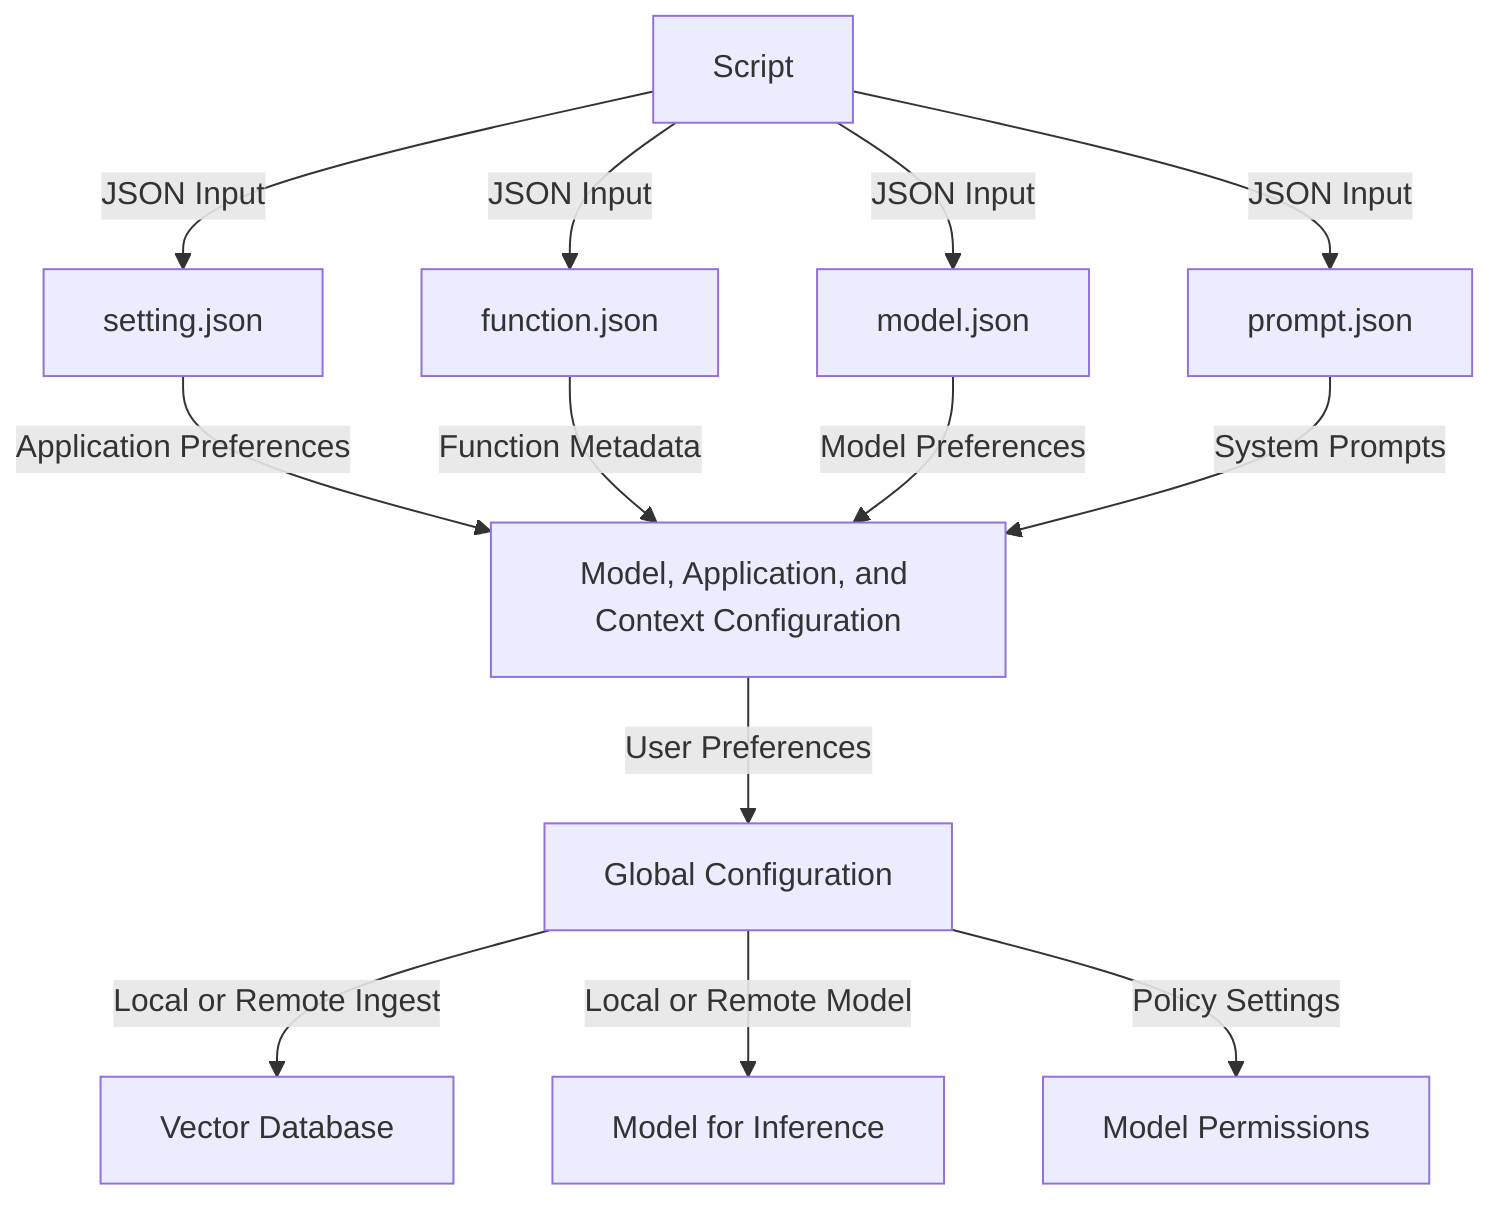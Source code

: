 graph TB
  script["Script"] -- "JSON Input" --> functionJson["function.json"]
  script -- "JSON Input" --> modelJson["model.json"]
  script -- "JSON Input" --> promptJson["prompt.json"]
  script -- "JSON Input" --> settingJson["setting.json"]
  settingJson -- "Application Preferences" --> macd
  functionJson -- "Function Metadata" --> macd["Model, Application, and Context Configuration"]
  modelJson -- "Model Preferences" --> macd
  promptJson -- "System Prompts" --> macd
  macd -- "User Preferences" --> globalConfig["Global Configuration"]
  globalConfig -- "Local or Remote Ingest" --> vectorDb["Vector Database"]
  globalConfig -- "Local or Remote Model" --> inferenceModel["Model for Inference"]
  globalConfig -- "Policy Settings" --> modelPermissions["Model Permissions"]